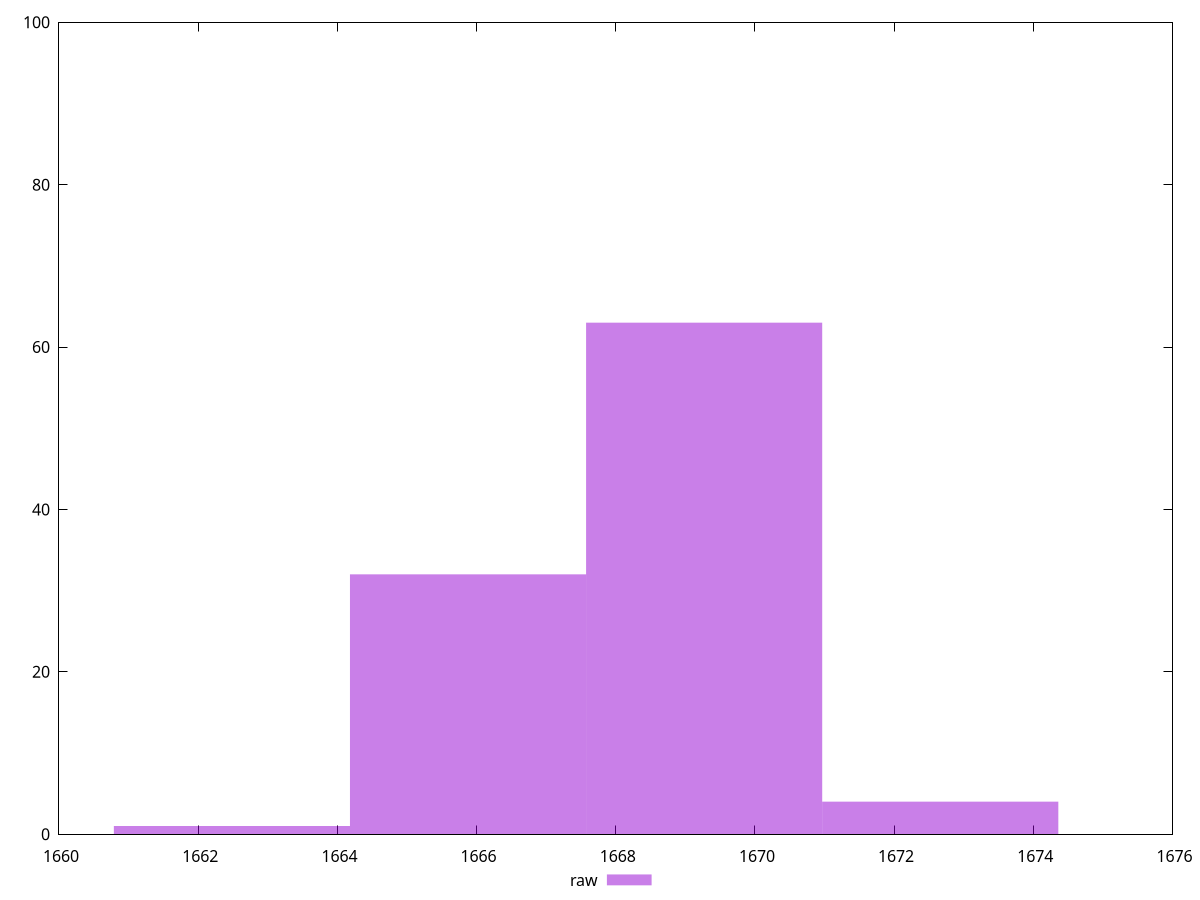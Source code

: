 reset
set terminal svg size 640, 490 enhanced background rgb 'white'
set output "reprap/first-cpu-idle/samples/pages+cached+noexternal+nocss/raw/histogram.svg"

$raw <<EOF
1669.2701776185297 63
1665.8773520542645 32
1672.6630031827951 4
1662.484526489999 1
EOF

set key outside below
set boxwidth 3.3928255642653045
set yrange [0:100]
set style fill transparent solid 0.5 noborder

plot \
  $raw title "raw" with boxes, \


reset